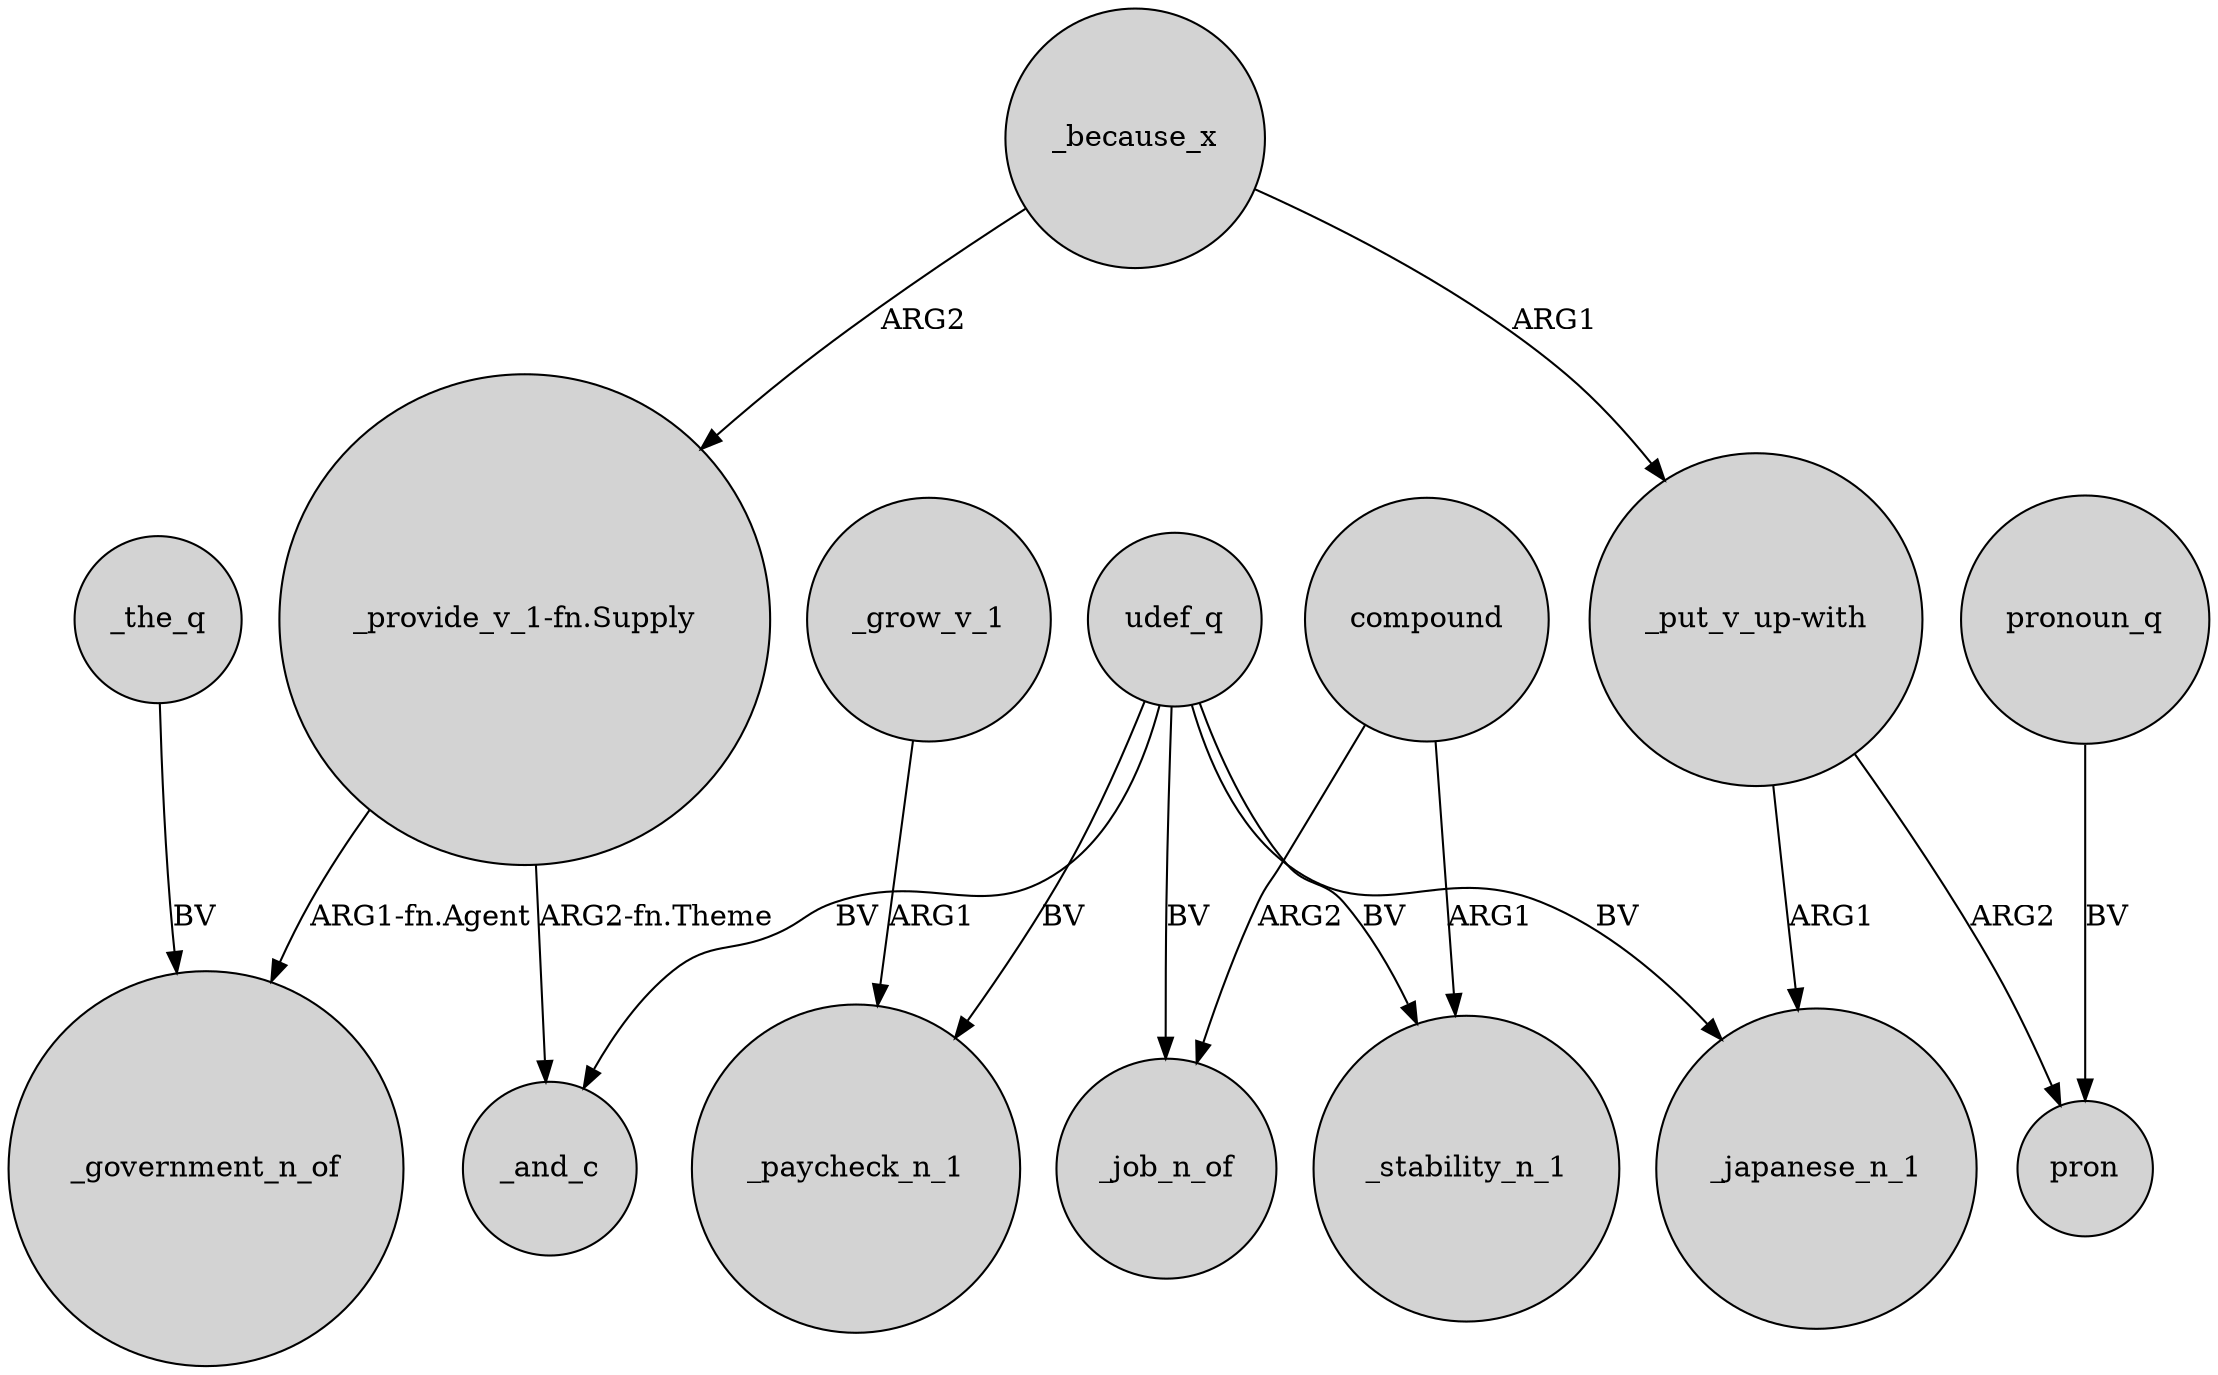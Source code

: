 digraph {
	node [shape=circle style=filled]
	_the_q -> _government_n_of [label=BV]
	"_put_v_up-with" -> pron [label=ARG2]
	_grow_v_1 -> _paycheck_n_1 [label=ARG1]
	"_provide_v_1-fn.Supply" -> _and_c [label="ARG2-fn.Theme"]
	udef_q -> _job_n_of [label=BV]
	"_put_v_up-with" -> _japanese_n_1 [label=ARG1]
	compound -> _stability_n_1 [label=ARG1]
	udef_q -> _and_c [label=BV]
	udef_q -> _japanese_n_1 [label=BV]
	_because_x -> "_put_v_up-with" [label=ARG1]
	udef_q -> _stability_n_1 [label=BV]
	_because_x -> "_provide_v_1-fn.Supply" [label=ARG2]
	compound -> _job_n_of [label=ARG2]
	udef_q -> _paycheck_n_1 [label=BV]
	"_provide_v_1-fn.Supply" -> _government_n_of [label="ARG1-fn.Agent"]
	pronoun_q -> pron [label=BV]
}
